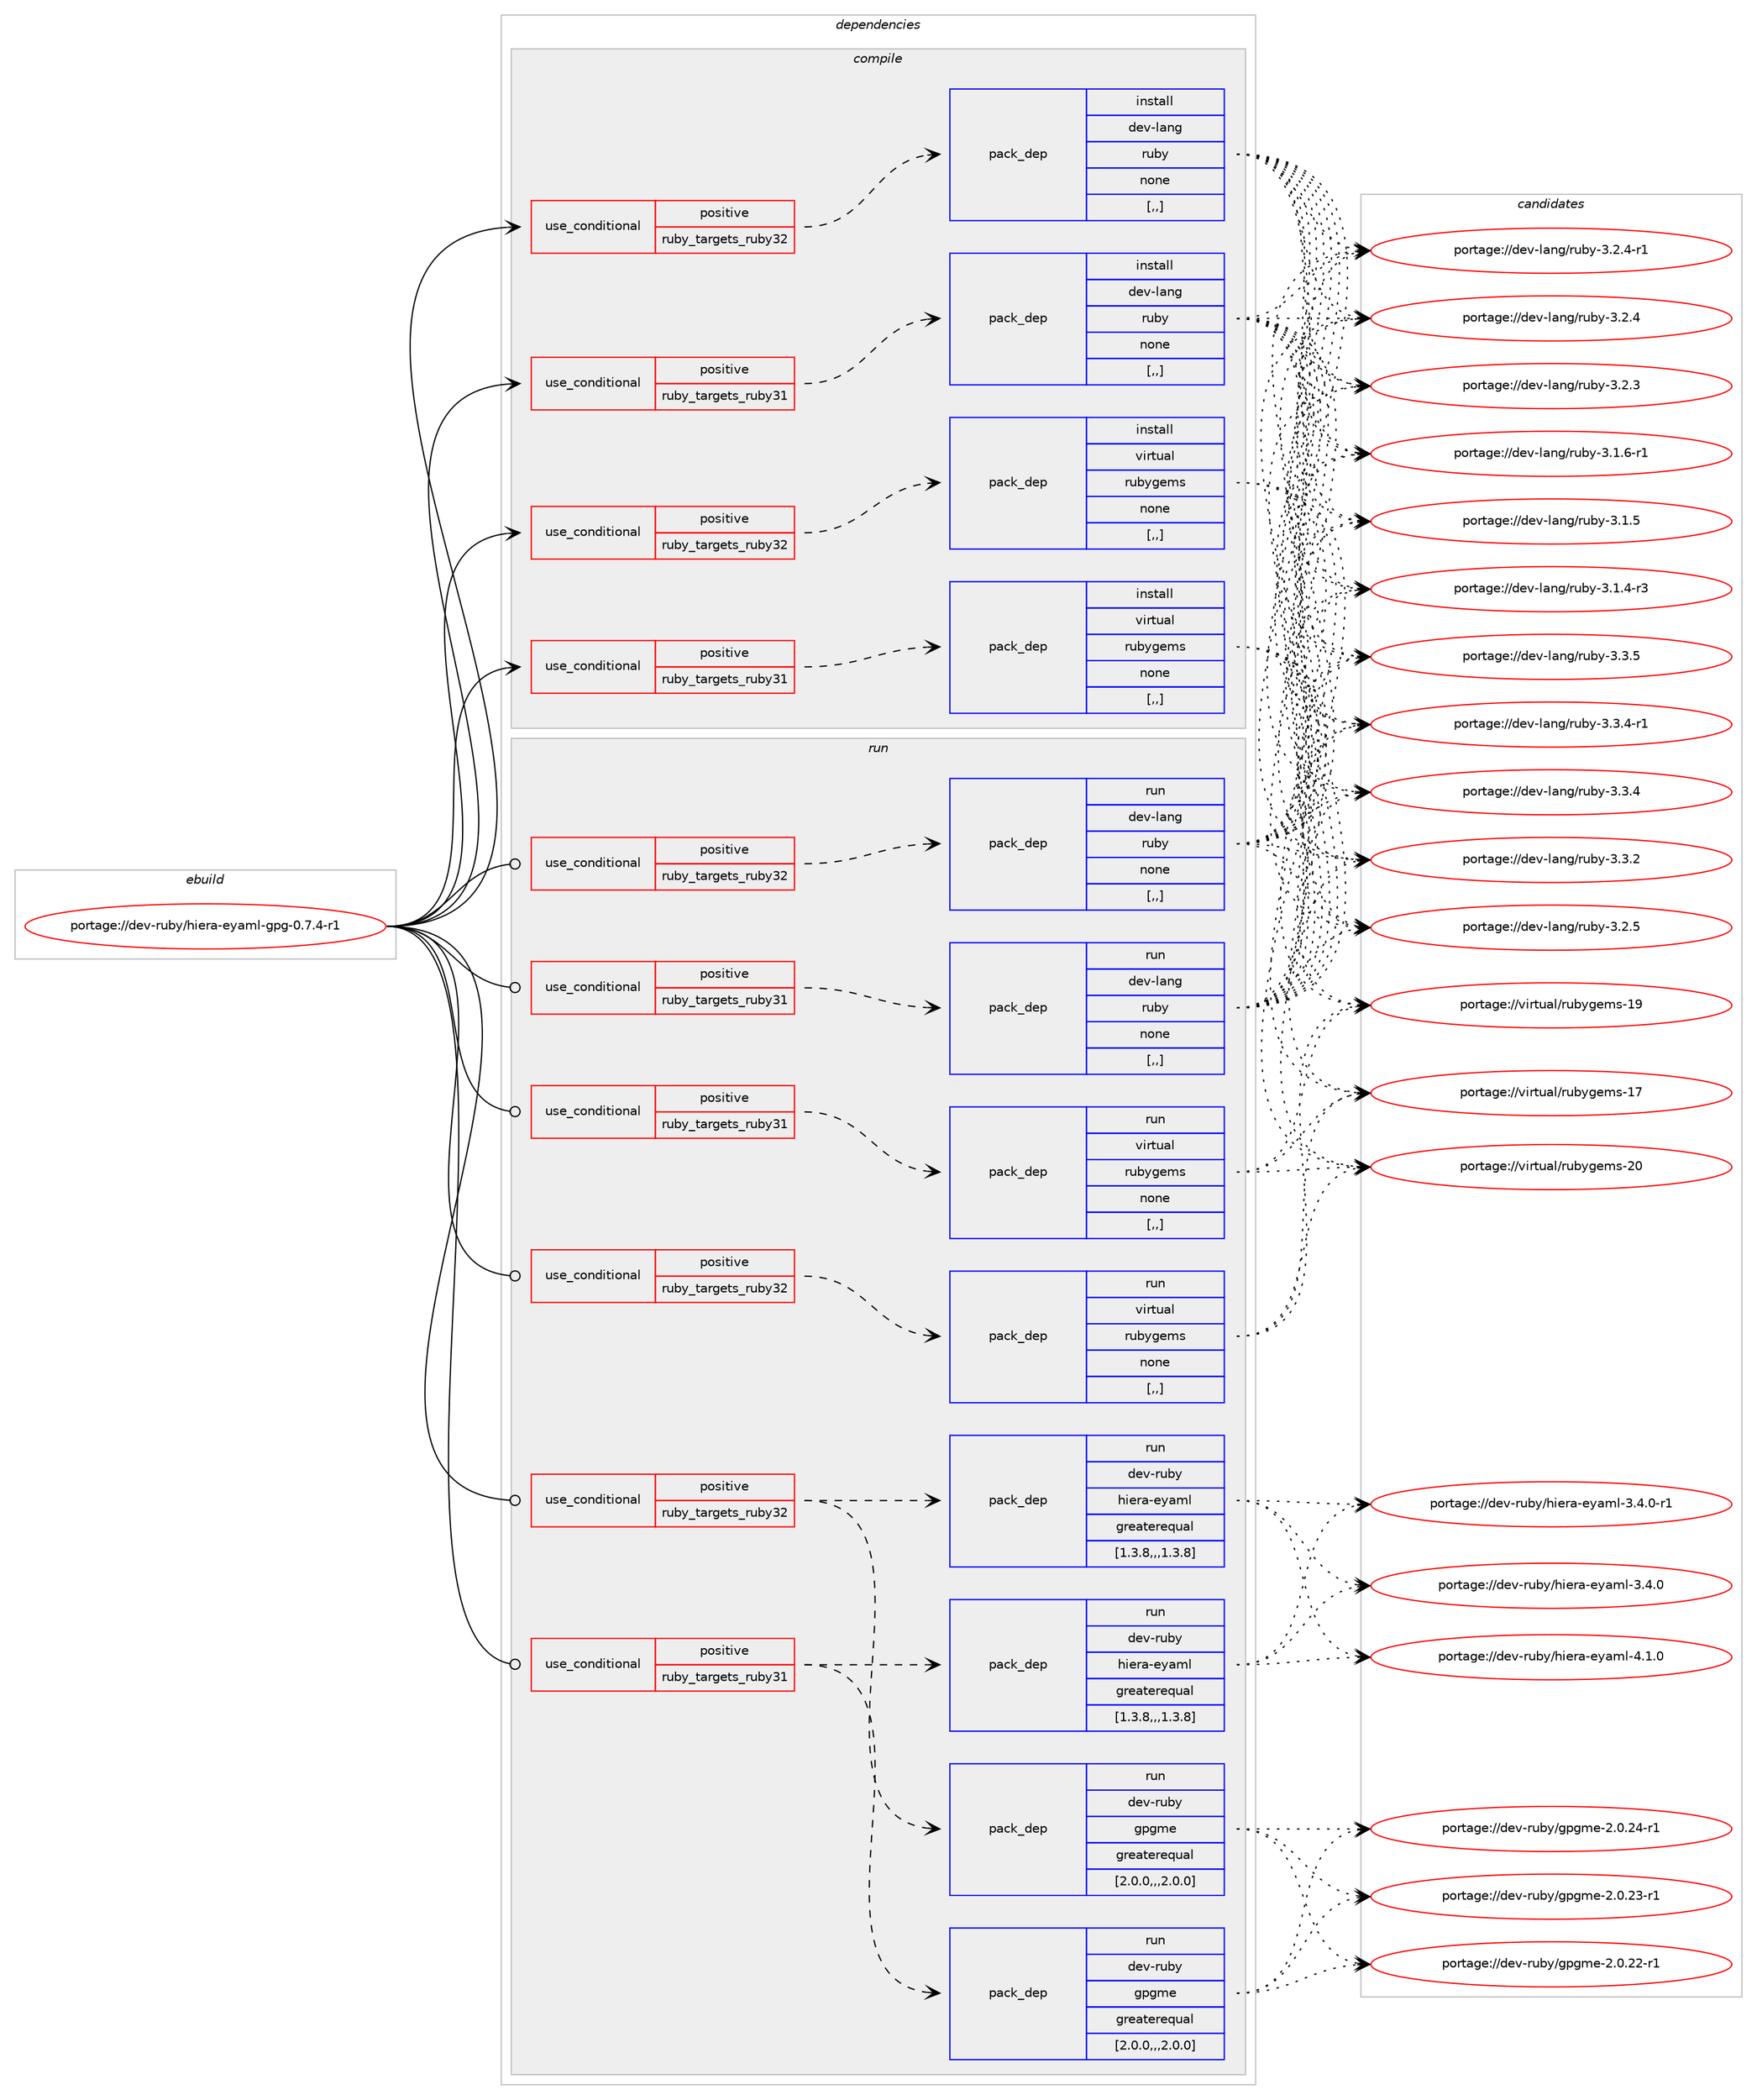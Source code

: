 digraph prolog {

# *************
# Graph options
# *************

newrank=true;
concentrate=true;
compound=true;
graph [rankdir=LR,fontname=Helvetica,fontsize=10,ranksep=1.5];#, ranksep=2.5, nodesep=0.2];
edge  [arrowhead=vee];
node  [fontname=Helvetica,fontsize=10];

# **********
# The ebuild
# **********

subgraph cluster_leftcol {
color=gray;
label=<<i>ebuild</i>>;
id [label="portage://dev-ruby/hiera-eyaml-gpg-0.7.4-r1", color=red, width=4, href="../dev-ruby/hiera-eyaml-gpg-0.7.4-r1.svg"];
}

# ****************
# The dependencies
# ****************

subgraph cluster_midcol {
color=gray;
label=<<i>dependencies</i>>;
subgraph cluster_compile {
fillcolor="#eeeeee";
style=filled;
label=<<i>compile</i>>;
subgraph cond179621 {
dependency681768 [label=<<TABLE BORDER="0" CELLBORDER="1" CELLSPACING="0" CELLPADDING="4"><TR><TD ROWSPAN="3" CELLPADDING="10">use_conditional</TD></TR><TR><TD>positive</TD></TR><TR><TD>ruby_targets_ruby31</TD></TR></TABLE>>, shape=none, color=red];
subgraph pack497224 {
dependency681769 [label=<<TABLE BORDER="0" CELLBORDER="1" CELLSPACING="0" CELLPADDING="4" WIDTH="220"><TR><TD ROWSPAN="6" CELLPADDING="30">pack_dep</TD></TR><TR><TD WIDTH="110">install</TD></TR><TR><TD>dev-lang</TD></TR><TR><TD>ruby</TD></TR><TR><TD>none</TD></TR><TR><TD>[,,]</TD></TR></TABLE>>, shape=none, color=blue];
}
dependency681768:e -> dependency681769:w [weight=20,style="dashed",arrowhead="vee"];
}
id:e -> dependency681768:w [weight=20,style="solid",arrowhead="vee"];
subgraph cond179622 {
dependency681770 [label=<<TABLE BORDER="0" CELLBORDER="1" CELLSPACING="0" CELLPADDING="4"><TR><TD ROWSPAN="3" CELLPADDING="10">use_conditional</TD></TR><TR><TD>positive</TD></TR><TR><TD>ruby_targets_ruby31</TD></TR></TABLE>>, shape=none, color=red];
subgraph pack497225 {
dependency681771 [label=<<TABLE BORDER="0" CELLBORDER="1" CELLSPACING="0" CELLPADDING="4" WIDTH="220"><TR><TD ROWSPAN="6" CELLPADDING="30">pack_dep</TD></TR><TR><TD WIDTH="110">install</TD></TR><TR><TD>virtual</TD></TR><TR><TD>rubygems</TD></TR><TR><TD>none</TD></TR><TR><TD>[,,]</TD></TR></TABLE>>, shape=none, color=blue];
}
dependency681770:e -> dependency681771:w [weight=20,style="dashed",arrowhead="vee"];
}
id:e -> dependency681770:w [weight=20,style="solid",arrowhead="vee"];
subgraph cond179623 {
dependency681772 [label=<<TABLE BORDER="0" CELLBORDER="1" CELLSPACING="0" CELLPADDING="4"><TR><TD ROWSPAN="3" CELLPADDING="10">use_conditional</TD></TR><TR><TD>positive</TD></TR><TR><TD>ruby_targets_ruby32</TD></TR></TABLE>>, shape=none, color=red];
subgraph pack497226 {
dependency681773 [label=<<TABLE BORDER="0" CELLBORDER="1" CELLSPACING="0" CELLPADDING="4" WIDTH="220"><TR><TD ROWSPAN="6" CELLPADDING="30">pack_dep</TD></TR><TR><TD WIDTH="110">install</TD></TR><TR><TD>dev-lang</TD></TR><TR><TD>ruby</TD></TR><TR><TD>none</TD></TR><TR><TD>[,,]</TD></TR></TABLE>>, shape=none, color=blue];
}
dependency681772:e -> dependency681773:w [weight=20,style="dashed",arrowhead="vee"];
}
id:e -> dependency681772:w [weight=20,style="solid",arrowhead="vee"];
subgraph cond179624 {
dependency681774 [label=<<TABLE BORDER="0" CELLBORDER="1" CELLSPACING="0" CELLPADDING="4"><TR><TD ROWSPAN="3" CELLPADDING="10">use_conditional</TD></TR><TR><TD>positive</TD></TR><TR><TD>ruby_targets_ruby32</TD></TR></TABLE>>, shape=none, color=red];
subgraph pack497227 {
dependency681775 [label=<<TABLE BORDER="0" CELLBORDER="1" CELLSPACING="0" CELLPADDING="4" WIDTH="220"><TR><TD ROWSPAN="6" CELLPADDING="30">pack_dep</TD></TR><TR><TD WIDTH="110">install</TD></TR><TR><TD>virtual</TD></TR><TR><TD>rubygems</TD></TR><TR><TD>none</TD></TR><TR><TD>[,,]</TD></TR></TABLE>>, shape=none, color=blue];
}
dependency681774:e -> dependency681775:w [weight=20,style="dashed",arrowhead="vee"];
}
id:e -> dependency681774:w [weight=20,style="solid",arrowhead="vee"];
}
subgraph cluster_compileandrun {
fillcolor="#eeeeee";
style=filled;
label=<<i>compile and run</i>>;
}
subgraph cluster_run {
fillcolor="#eeeeee";
style=filled;
label=<<i>run</i>>;
subgraph cond179625 {
dependency681776 [label=<<TABLE BORDER="0" CELLBORDER="1" CELLSPACING="0" CELLPADDING="4"><TR><TD ROWSPAN="3" CELLPADDING="10">use_conditional</TD></TR><TR><TD>positive</TD></TR><TR><TD>ruby_targets_ruby31</TD></TR></TABLE>>, shape=none, color=red];
subgraph pack497228 {
dependency681777 [label=<<TABLE BORDER="0" CELLBORDER="1" CELLSPACING="0" CELLPADDING="4" WIDTH="220"><TR><TD ROWSPAN="6" CELLPADDING="30">pack_dep</TD></TR><TR><TD WIDTH="110">run</TD></TR><TR><TD>dev-lang</TD></TR><TR><TD>ruby</TD></TR><TR><TD>none</TD></TR><TR><TD>[,,]</TD></TR></TABLE>>, shape=none, color=blue];
}
dependency681776:e -> dependency681777:w [weight=20,style="dashed",arrowhead="vee"];
}
id:e -> dependency681776:w [weight=20,style="solid",arrowhead="odot"];
subgraph cond179626 {
dependency681778 [label=<<TABLE BORDER="0" CELLBORDER="1" CELLSPACING="0" CELLPADDING="4"><TR><TD ROWSPAN="3" CELLPADDING="10">use_conditional</TD></TR><TR><TD>positive</TD></TR><TR><TD>ruby_targets_ruby31</TD></TR></TABLE>>, shape=none, color=red];
subgraph pack497229 {
dependency681779 [label=<<TABLE BORDER="0" CELLBORDER="1" CELLSPACING="0" CELLPADDING="4" WIDTH="220"><TR><TD ROWSPAN="6" CELLPADDING="30">pack_dep</TD></TR><TR><TD WIDTH="110">run</TD></TR><TR><TD>dev-ruby</TD></TR><TR><TD>hiera-eyaml</TD></TR><TR><TD>greaterequal</TD></TR><TR><TD>[1.3.8,,,1.3.8]</TD></TR></TABLE>>, shape=none, color=blue];
}
dependency681778:e -> dependency681779:w [weight=20,style="dashed",arrowhead="vee"];
subgraph pack497230 {
dependency681780 [label=<<TABLE BORDER="0" CELLBORDER="1" CELLSPACING="0" CELLPADDING="4" WIDTH="220"><TR><TD ROWSPAN="6" CELLPADDING="30">pack_dep</TD></TR><TR><TD WIDTH="110">run</TD></TR><TR><TD>dev-ruby</TD></TR><TR><TD>gpgme</TD></TR><TR><TD>greaterequal</TD></TR><TR><TD>[2.0.0,,,2.0.0]</TD></TR></TABLE>>, shape=none, color=blue];
}
dependency681778:e -> dependency681780:w [weight=20,style="dashed",arrowhead="vee"];
}
id:e -> dependency681778:w [weight=20,style="solid",arrowhead="odot"];
subgraph cond179627 {
dependency681781 [label=<<TABLE BORDER="0" CELLBORDER="1" CELLSPACING="0" CELLPADDING="4"><TR><TD ROWSPAN="3" CELLPADDING="10">use_conditional</TD></TR><TR><TD>positive</TD></TR><TR><TD>ruby_targets_ruby31</TD></TR></TABLE>>, shape=none, color=red];
subgraph pack497231 {
dependency681782 [label=<<TABLE BORDER="0" CELLBORDER="1" CELLSPACING="0" CELLPADDING="4" WIDTH="220"><TR><TD ROWSPAN="6" CELLPADDING="30">pack_dep</TD></TR><TR><TD WIDTH="110">run</TD></TR><TR><TD>virtual</TD></TR><TR><TD>rubygems</TD></TR><TR><TD>none</TD></TR><TR><TD>[,,]</TD></TR></TABLE>>, shape=none, color=blue];
}
dependency681781:e -> dependency681782:w [weight=20,style="dashed",arrowhead="vee"];
}
id:e -> dependency681781:w [weight=20,style="solid",arrowhead="odot"];
subgraph cond179628 {
dependency681783 [label=<<TABLE BORDER="0" CELLBORDER="1" CELLSPACING="0" CELLPADDING="4"><TR><TD ROWSPAN="3" CELLPADDING="10">use_conditional</TD></TR><TR><TD>positive</TD></TR><TR><TD>ruby_targets_ruby32</TD></TR></TABLE>>, shape=none, color=red];
subgraph pack497232 {
dependency681784 [label=<<TABLE BORDER="0" CELLBORDER="1" CELLSPACING="0" CELLPADDING="4" WIDTH="220"><TR><TD ROWSPAN="6" CELLPADDING="30">pack_dep</TD></TR><TR><TD WIDTH="110">run</TD></TR><TR><TD>dev-lang</TD></TR><TR><TD>ruby</TD></TR><TR><TD>none</TD></TR><TR><TD>[,,]</TD></TR></TABLE>>, shape=none, color=blue];
}
dependency681783:e -> dependency681784:w [weight=20,style="dashed",arrowhead="vee"];
}
id:e -> dependency681783:w [weight=20,style="solid",arrowhead="odot"];
subgraph cond179629 {
dependency681785 [label=<<TABLE BORDER="0" CELLBORDER="1" CELLSPACING="0" CELLPADDING="4"><TR><TD ROWSPAN="3" CELLPADDING="10">use_conditional</TD></TR><TR><TD>positive</TD></TR><TR><TD>ruby_targets_ruby32</TD></TR></TABLE>>, shape=none, color=red];
subgraph pack497233 {
dependency681786 [label=<<TABLE BORDER="0" CELLBORDER="1" CELLSPACING="0" CELLPADDING="4" WIDTH="220"><TR><TD ROWSPAN="6" CELLPADDING="30">pack_dep</TD></TR><TR><TD WIDTH="110">run</TD></TR><TR><TD>dev-ruby</TD></TR><TR><TD>hiera-eyaml</TD></TR><TR><TD>greaterequal</TD></TR><TR><TD>[1.3.8,,,1.3.8]</TD></TR></TABLE>>, shape=none, color=blue];
}
dependency681785:e -> dependency681786:w [weight=20,style="dashed",arrowhead="vee"];
subgraph pack497234 {
dependency681787 [label=<<TABLE BORDER="0" CELLBORDER="1" CELLSPACING="0" CELLPADDING="4" WIDTH="220"><TR><TD ROWSPAN="6" CELLPADDING="30">pack_dep</TD></TR><TR><TD WIDTH="110">run</TD></TR><TR><TD>dev-ruby</TD></TR><TR><TD>gpgme</TD></TR><TR><TD>greaterequal</TD></TR><TR><TD>[2.0.0,,,2.0.0]</TD></TR></TABLE>>, shape=none, color=blue];
}
dependency681785:e -> dependency681787:w [weight=20,style="dashed",arrowhead="vee"];
}
id:e -> dependency681785:w [weight=20,style="solid",arrowhead="odot"];
subgraph cond179630 {
dependency681788 [label=<<TABLE BORDER="0" CELLBORDER="1" CELLSPACING="0" CELLPADDING="4"><TR><TD ROWSPAN="3" CELLPADDING="10">use_conditional</TD></TR><TR><TD>positive</TD></TR><TR><TD>ruby_targets_ruby32</TD></TR></TABLE>>, shape=none, color=red];
subgraph pack497235 {
dependency681789 [label=<<TABLE BORDER="0" CELLBORDER="1" CELLSPACING="0" CELLPADDING="4" WIDTH="220"><TR><TD ROWSPAN="6" CELLPADDING="30">pack_dep</TD></TR><TR><TD WIDTH="110">run</TD></TR><TR><TD>virtual</TD></TR><TR><TD>rubygems</TD></TR><TR><TD>none</TD></TR><TR><TD>[,,]</TD></TR></TABLE>>, shape=none, color=blue];
}
dependency681788:e -> dependency681789:w [weight=20,style="dashed",arrowhead="vee"];
}
id:e -> dependency681788:w [weight=20,style="solid",arrowhead="odot"];
}
}

# **************
# The candidates
# **************

subgraph cluster_choices {
rank=same;
color=gray;
label=<<i>candidates</i>>;

subgraph choice497224 {
color=black;
nodesep=1;
choice10010111845108971101034711411798121455146514653 [label="portage://dev-lang/ruby-3.3.5", color=red, width=4,href="../dev-lang/ruby-3.3.5.svg"];
choice100101118451089711010347114117981214551465146524511449 [label="portage://dev-lang/ruby-3.3.4-r1", color=red, width=4,href="../dev-lang/ruby-3.3.4-r1.svg"];
choice10010111845108971101034711411798121455146514652 [label="portage://dev-lang/ruby-3.3.4", color=red, width=4,href="../dev-lang/ruby-3.3.4.svg"];
choice10010111845108971101034711411798121455146514650 [label="portage://dev-lang/ruby-3.3.2", color=red, width=4,href="../dev-lang/ruby-3.3.2.svg"];
choice10010111845108971101034711411798121455146504653 [label="portage://dev-lang/ruby-3.2.5", color=red, width=4,href="../dev-lang/ruby-3.2.5.svg"];
choice100101118451089711010347114117981214551465046524511449 [label="portage://dev-lang/ruby-3.2.4-r1", color=red, width=4,href="../dev-lang/ruby-3.2.4-r1.svg"];
choice10010111845108971101034711411798121455146504652 [label="portage://dev-lang/ruby-3.2.4", color=red, width=4,href="../dev-lang/ruby-3.2.4.svg"];
choice10010111845108971101034711411798121455146504651 [label="portage://dev-lang/ruby-3.2.3", color=red, width=4,href="../dev-lang/ruby-3.2.3.svg"];
choice100101118451089711010347114117981214551464946544511449 [label="portage://dev-lang/ruby-3.1.6-r1", color=red, width=4,href="../dev-lang/ruby-3.1.6-r1.svg"];
choice10010111845108971101034711411798121455146494653 [label="portage://dev-lang/ruby-3.1.5", color=red, width=4,href="../dev-lang/ruby-3.1.5.svg"];
choice100101118451089711010347114117981214551464946524511451 [label="portage://dev-lang/ruby-3.1.4-r3", color=red, width=4,href="../dev-lang/ruby-3.1.4-r3.svg"];
dependency681769:e -> choice10010111845108971101034711411798121455146514653:w [style=dotted,weight="100"];
dependency681769:e -> choice100101118451089711010347114117981214551465146524511449:w [style=dotted,weight="100"];
dependency681769:e -> choice10010111845108971101034711411798121455146514652:w [style=dotted,weight="100"];
dependency681769:e -> choice10010111845108971101034711411798121455146514650:w [style=dotted,weight="100"];
dependency681769:e -> choice10010111845108971101034711411798121455146504653:w [style=dotted,weight="100"];
dependency681769:e -> choice100101118451089711010347114117981214551465046524511449:w [style=dotted,weight="100"];
dependency681769:e -> choice10010111845108971101034711411798121455146504652:w [style=dotted,weight="100"];
dependency681769:e -> choice10010111845108971101034711411798121455146504651:w [style=dotted,weight="100"];
dependency681769:e -> choice100101118451089711010347114117981214551464946544511449:w [style=dotted,weight="100"];
dependency681769:e -> choice10010111845108971101034711411798121455146494653:w [style=dotted,weight="100"];
dependency681769:e -> choice100101118451089711010347114117981214551464946524511451:w [style=dotted,weight="100"];
}
subgraph choice497225 {
color=black;
nodesep=1;
choice118105114116117971084711411798121103101109115455048 [label="portage://virtual/rubygems-20", color=red, width=4,href="../virtual/rubygems-20.svg"];
choice118105114116117971084711411798121103101109115454957 [label="portage://virtual/rubygems-19", color=red, width=4,href="../virtual/rubygems-19.svg"];
choice118105114116117971084711411798121103101109115454955 [label="portage://virtual/rubygems-17", color=red, width=4,href="../virtual/rubygems-17.svg"];
dependency681771:e -> choice118105114116117971084711411798121103101109115455048:w [style=dotted,weight="100"];
dependency681771:e -> choice118105114116117971084711411798121103101109115454957:w [style=dotted,weight="100"];
dependency681771:e -> choice118105114116117971084711411798121103101109115454955:w [style=dotted,weight="100"];
}
subgraph choice497226 {
color=black;
nodesep=1;
choice10010111845108971101034711411798121455146514653 [label="portage://dev-lang/ruby-3.3.5", color=red, width=4,href="../dev-lang/ruby-3.3.5.svg"];
choice100101118451089711010347114117981214551465146524511449 [label="portage://dev-lang/ruby-3.3.4-r1", color=red, width=4,href="../dev-lang/ruby-3.3.4-r1.svg"];
choice10010111845108971101034711411798121455146514652 [label="portage://dev-lang/ruby-3.3.4", color=red, width=4,href="../dev-lang/ruby-3.3.4.svg"];
choice10010111845108971101034711411798121455146514650 [label="portage://dev-lang/ruby-3.3.2", color=red, width=4,href="../dev-lang/ruby-3.3.2.svg"];
choice10010111845108971101034711411798121455146504653 [label="portage://dev-lang/ruby-3.2.5", color=red, width=4,href="../dev-lang/ruby-3.2.5.svg"];
choice100101118451089711010347114117981214551465046524511449 [label="portage://dev-lang/ruby-3.2.4-r1", color=red, width=4,href="../dev-lang/ruby-3.2.4-r1.svg"];
choice10010111845108971101034711411798121455146504652 [label="portage://dev-lang/ruby-3.2.4", color=red, width=4,href="../dev-lang/ruby-3.2.4.svg"];
choice10010111845108971101034711411798121455146504651 [label="portage://dev-lang/ruby-3.2.3", color=red, width=4,href="../dev-lang/ruby-3.2.3.svg"];
choice100101118451089711010347114117981214551464946544511449 [label="portage://dev-lang/ruby-3.1.6-r1", color=red, width=4,href="../dev-lang/ruby-3.1.6-r1.svg"];
choice10010111845108971101034711411798121455146494653 [label="portage://dev-lang/ruby-3.1.5", color=red, width=4,href="../dev-lang/ruby-3.1.5.svg"];
choice100101118451089711010347114117981214551464946524511451 [label="portage://dev-lang/ruby-3.1.4-r3", color=red, width=4,href="../dev-lang/ruby-3.1.4-r3.svg"];
dependency681773:e -> choice10010111845108971101034711411798121455146514653:w [style=dotted,weight="100"];
dependency681773:e -> choice100101118451089711010347114117981214551465146524511449:w [style=dotted,weight="100"];
dependency681773:e -> choice10010111845108971101034711411798121455146514652:w [style=dotted,weight="100"];
dependency681773:e -> choice10010111845108971101034711411798121455146514650:w [style=dotted,weight="100"];
dependency681773:e -> choice10010111845108971101034711411798121455146504653:w [style=dotted,weight="100"];
dependency681773:e -> choice100101118451089711010347114117981214551465046524511449:w [style=dotted,weight="100"];
dependency681773:e -> choice10010111845108971101034711411798121455146504652:w [style=dotted,weight="100"];
dependency681773:e -> choice10010111845108971101034711411798121455146504651:w [style=dotted,weight="100"];
dependency681773:e -> choice100101118451089711010347114117981214551464946544511449:w [style=dotted,weight="100"];
dependency681773:e -> choice10010111845108971101034711411798121455146494653:w [style=dotted,weight="100"];
dependency681773:e -> choice100101118451089711010347114117981214551464946524511451:w [style=dotted,weight="100"];
}
subgraph choice497227 {
color=black;
nodesep=1;
choice118105114116117971084711411798121103101109115455048 [label="portage://virtual/rubygems-20", color=red, width=4,href="../virtual/rubygems-20.svg"];
choice118105114116117971084711411798121103101109115454957 [label="portage://virtual/rubygems-19", color=red, width=4,href="../virtual/rubygems-19.svg"];
choice118105114116117971084711411798121103101109115454955 [label="portage://virtual/rubygems-17", color=red, width=4,href="../virtual/rubygems-17.svg"];
dependency681775:e -> choice118105114116117971084711411798121103101109115455048:w [style=dotted,weight="100"];
dependency681775:e -> choice118105114116117971084711411798121103101109115454957:w [style=dotted,weight="100"];
dependency681775:e -> choice118105114116117971084711411798121103101109115454955:w [style=dotted,weight="100"];
}
subgraph choice497228 {
color=black;
nodesep=1;
choice10010111845108971101034711411798121455146514653 [label="portage://dev-lang/ruby-3.3.5", color=red, width=4,href="../dev-lang/ruby-3.3.5.svg"];
choice100101118451089711010347114117981214551465146524511449 [label="portage://dev-lang/ruby-3.3.4-r1", color=red, width=4,href="../dev-lang/ruby-3.3.4-r1.svg"];
choice10010111845108971101034711411798121455146514652 [label="portage://dev-lang/ruby-3.3.4", color=red, width=4,href="../dev-lang/ruby-3.3.4.svg"];
choice10010111845108971101034711411798121455146514650 [label="portage://dev-lang/ruby-3.3.2", color=red, width=4,href="../dev-lang/ruby-3.3.2.svg"];
choice10010111845108971101034711411798121455146504653 [label="portage://dev-lang/ruby-3.2.5", color=red, width=4,href="../dev-lang/ruby-3.2.5.svg"];
choice100101118451089711010347114117981214551465046524511449 [label="portage://dev-lang/ruby-3.2.4-r1", color=red, width=4,href="../dev-lang/ruby-3.2.4-r1.svg"];
choice10010111845108971101034711411798121455146504652 [label="portage://dev-lang/ruby-3.2.4", color=red, width=4,href="../dev-lang/ruby-3.2.4.svg"];
choice10010111845108971101034711411798121455146504651 [label="portage://dev-lang/ruby-3.2.3", color=red, width=4,href="../dev-lang/ruby-3.2.3.svg"];
choice100101118451089711010347114117981214551464946544511449 [label="portage://dev-lang/ruby-3.1.6-r1", color=red, width=4,href="../dev-lang/ruby-3.1.6-r1.svg"];
choice10010111845108971101034711411798121455146494653 [label="portage://dev-lang/ruby-3.1.5", color=red, width=4,href="../dev-lang/ruby-3.1.5.svg"];
choice100101118451089711010347114117981214551464946524511451 [label="portage://dev-lang/ruby-3.1.4-r3", color=red, width=4,href="../dev-lang/ruby-3.1.4-r3.svg"];
dependency681777:e -> choice10010111845108971101034711411798121455146514653:w [style=dotted,weight="100"];
dependency681777:e -> choice100101118451089711010347114117981214551465146524511449:w [style=dotted,weight="100"];
dependency681777:e -> choice10010111845108971101034711411798121455146514652:w [style=dotted,weight="100"];
dependency681777:e -> choice10010111845108971101034711411798121455146514650:w [style=dotted,weight="100"];
dependency681777:e -> choice10010111845108971101034711411798121455146504653:w [style=dotted,weight="100"];
dependency681777:e -> choice100101118451089711010347114117981214551465046524511449:w [style=dotted,weight="100"];
dependency681777:e -> choice10010111845108971101034711411798121455146504652:w [style=dotted,weight="100"];
dependency681777:e -> choice10010111845108971101034711411798121455146504651:w [style=dotted,weight="100"];
dependency681777:e -> choice100101118451089711010347114117981214551464946544511449:w [style=dotted,weight="100"];
dependency681777:e -> choice10010111845108971101034711411798121455146494653:w [style=dotted,weight="100"];
dependency681777:e -> choice100101118451089711010347114117981214551464946524511451:w [style=dotted,weight="100"];
}
subgraph choice497229 {
color=black;
nodesep=1;
choice100101118451141179812147104105101114974510112197109108455246494648 [label="portage://dev-ruby/hiera-eyaml-4.1.0", color=red, width=4,href="../dev-ruby/hiera-eyaml-4.1.0.svg"];
choice1001011184511411798121471041051011149745101121971091084551465246484511449 [label="portage://dev-ruby/hiera-eyaml-3.4.0-r1", color=red, width=4,href="../dev-ruby/hiera-eyaml-3.4.0-r1.svg"];
choice100101118451141179812147104105101114974510112197109108455146524648 [label="portage://dev-ruby/hiera-eyaml-3.4.0", color=red, width=4,href="../dev-ruby/hiera-eyaml-3.4.0.svg"];
dependency681779:e -> choice100101118451141179812147104105101114974510112197109108455246494648:w [style=dotted,weight="100"];
dependency681779:e -> choice1001011184511411798121471041051011149745101121971091084551465246484511449:w [style=dotted,weight="100"];
dependency681779:e -> choice100101118451141179812147104105101114974510112197109108455146524648:w [style=dotted,weight="100"];
}
subgraph choice497230 {
color=black;
nodesep=1;
choice100101118451141179812147103112103109101455046484650524511449 [label="portage://dev-ruby/gpgme-2.0.24-r1", color=red, width=4,href="../dev-ruby/gpgme-2.0.24-r1.svg"];
choice100101118451141179812147103112103109101455046484650514511449 [label="portage://dev-ruby/gpgme-2.0.23-r1", color=red, width=4,href="../dev-ruby/gpgme-2.0.23-r1.svg"];
choice100101118451141179812147103112103109101455046484650504511449 [label="portage://dev-ruby/gpgme-2.0.22-r1", color=red, width=4,href="../dev-ruby/gpgme-2.0.22-r1.svg"];
dependency681780:e -> choice100101118451141179812147103112103109101455046484650524511449:w [style=dotted,weight="100"];
dependency681780:e -> choice100101118451141179812147103112103109101455046484650514511449:w [style=dotted,weight="100"];
dependency681780:e -> choice100101118451141179812147103112103109101455046484650504511449:w [style=dotted,weight="100"];
}
subgraph choice497231 {
color=black;
nodesep=1;
choice118105114116117971084711411798121103101109115455048 [label="portage://virtual/rubygems-20", color=red, width=4,href="../virtual/rubygems-20.svg"];
choice118105114116117971084711411798121103101109115454957 [label="portage://virtual/rubygems-19", color=red, width=4,href="../virtual/rubygems-19.svg"];
choice118105114116117971084711411798121103101109115454955 [label="portage://virtual/rubygems-17", color=red, width=4,href="../virtual/rubygems-17.svg"];
dependency681782:e -> choice118105114116117971084711411798121103101109115455048:w [style=dotted,weight="100"];
dependency681782:e -> choice118105114116117971084711411798121103101109115454957:w [style=dotted,weight="100"];
dependency681782:e -> choice118105114116117971084711411798121103101109115454955:w [style=dotted,weight="100"];
}
subgraph choice497232 {
color=black;
nodesep=1;
choice10010111845108971101034711411798121455146514653 [label="portage://dev-lang/ruby-3.3.5", color=red, width=4,href="../dev-lang/ruby-3.3.5.svg"];
choice100101118451089711010347114117981214551465146524511449 [label="portage://dev-lang/ruby-3.3.4-r1", color=red, width=4,href="../dev-lang/ruby-3.3.4-r1.svg"];
choice10010111845108971101034711411798121455146514652 [label="portage://dev-lang/ruby-3.3.4", color=red, width=4,href="../dev-lang/ruby-3.3.4.svg"];
choice10010111845108971101034711411798121455146514650 [label="portage://dev-lang/ruby-3.3.2", color=red, width=4,href="../dev-lang/ruby-3.3.2.svg"];
choice10010111845108971101034711411798121455146504653 [label="portage://dev-lang/ruby-3.2.5", color=red, width=4,href="../dev-lang/ruby-3.2.5.svg"];
choice100101118451089711010347114117981214551465046524511449 [label="portage://dev-lang/ruby-3.2.4-r1", color=red, width=4,href="../dev-lang/ruby-3.2.4-r1.svg"];
choice10010111845108971101034711411798121455146504652 [label="portage://dev-lang/ruby-3.2.4", color=red, width=4,href="../dev-lang/ruby-3.2.4.svg"];
choice10010111845108971101034711411798121455146504651 [label="portage://dev-lang/ruby-3.2.3", color=red, width=4,href="../dev-lang/ruby-3.2.3.svg"];
choice100101118451089711010347114117981214551464946544511449 [label="portage://dev-lang/ruby-3.1.6-r1", color=red, width=4,href="../dev-lang/ruby-3.1.6-r1.svg"];
choice10010111845108971101034711411798121455146494653 [label="portage://dev-lang/ruby-3.1.5", color=red, width=4,href="../dev-lang/ruby-3.1.5.svg"];
choice100101118451089711010347114117981214551464946524511451 [label="portage://dev-lang/ruby-3.1.4-r3", color=red, width=4,href="../dev-lang/ruby-3.1.4-r3.svg"];
dependency681784:e -> choice10010111845108971101034711411798121455146514653:w [style=dotted,weight="100"];
dependency681784:e -> choice100101118451089711010347114117981214551465146524511449:w [style=dotted,weight="100"];
dependency681784:e -> choice10010111845108971101034711411798121455146514652:w [style=dotted,weight="100"];
dependency681784:e -> choice10010111845108971101034711411798121455146514650:w [style=dotted,weight="100"];
dependency681784:e -> choice10010111845108971101034711411798121455146504653:w [style=dotted,weight="100"];
dependency681784:e -> choice100101118451089711010347114117981214551465046524511449:w [style=dotted,weight="100"];
dependency681784:e -> choice10010111845108971101034711411798121455146504652:w [style=dotted,weight="100"];
dependency681784:e -> choice10010111845108971101034711411798121455146504651:w [style=dotted,weight="100"];
dependency681784:e -> choice100101118451089711010347114117981214551464946544511449:w [style=dotted,weight="100"];
dependency681784:e -> choice10010111845108971101034711411798121455146494653:w [style=dotted,weight="100"];
dependency681784:e -> choice100101118451089711010347114117981214551464946524511451:w [style=dotted,weight="100"];
}
subgraph choice497233 {
color=black;
nodesep=1;
choice100101118451141179812147104105101114974510112197109108455246494648 [label="portage://dev-ruby/hiera-eyaml-4.1.0", color=red, width=4,href="../dev-ruby/hiera-eyaml-4.1.0.svg"];
choice1001011184511411798121471041051011149745101121971091084551465246484511449 [label="portage://dev-ruby/hiera-eyaml-3.4.0-r1", color=red, width=4,href="../dev-ruby/hiera-eyaml-3.4.0-r1.svg"];
choice100101118451141179812147104105101114974510112197109108455146524648 [label="portage://dev-ruby/hiera-eyaml-3.4.0", color=red, width=4,href="../dev-ruby/hiera-eyaml-3.4.0.svg"];
dependency681786:e -> choice100101118451141179812147104105101114974510112197109108455246494648:w [style=dotted,weight="100"];
dependency681786:e -> choice1001011184511411798121471041051011149745101121971091084551465246484511449:w [style=dotted,weight="100"];
dependency681786:e -> choice100101118451141179812147104105101114974510112197109108455146524648:w [style=dotted,weight="100"];
}
subgraph choice497234 {
color=black;
nodesep=1;
choice100101118451141179812147103112103109101455046484650524511449 [label="portage://dev-ruby/gpgme-2.0.24-r1", color=red, width=4,href="../dev-ruby/gpgme-2.0.24-r1.svg"];
choice100101118451141179812147103112103109101455046484650514511449 [label="portage://dev-ruby/gpgme-2.0.23-r1", color=red, width=4,href="../dev-ruby/gpgme-2.0.23-r1.svg"];
choice100101118451141179812147103112103109101455046484650504511449 [label="portage://dev-ruby/gpgme-2.0.22-r1", color=red, width=4,href="../dev-ruby/gpgme-2.0.22-r1.svg"];
dependency681787:e -> choice100101118451141179812147103112103109101455046484650524511449:w [style=dotted,weight="100"];
dependency681787:e -> choice100101118451141179812147103112103109101455046484650514511449:w [style=dotted,weight="100"];
dependency681787:e -> choice100101118451141179812147103112103109101455046484650504511449:w [style=dotted,weight="100"];
}
subgraph choice497235 {
color=black;
nodesep=1;
choice118105114116117971084711411798121103101109115455048 [label="portage://virtual/rubygems-20", color=red, width=4,href="../virtual/rubygems-20.svg"];
choice118105114116117971084711411798121103101109115454957 [label="portage://virtual/rubygems-19", color=red, width=4,href="../virtual/rubygems-19.svg"];
choice118105114116117971084711411798121103101109115454955 [label="portage://virtual/rubygems-17", color=red, width=4,href="../virtual/rubygems-17.svg"];
dependency681789:e -> choice118105114116117971084711411798121103101109115455048:w [style=dotted,weight="100"];
dependency681789:e -> choice118105114116117971084711411798121103101109115454957:w [style=dotted,weight="100"];
dependency681789:e -> choice118105114116117971084711411798121103101109115454955:w [style=dotted,weight="100"];
}
}

}
